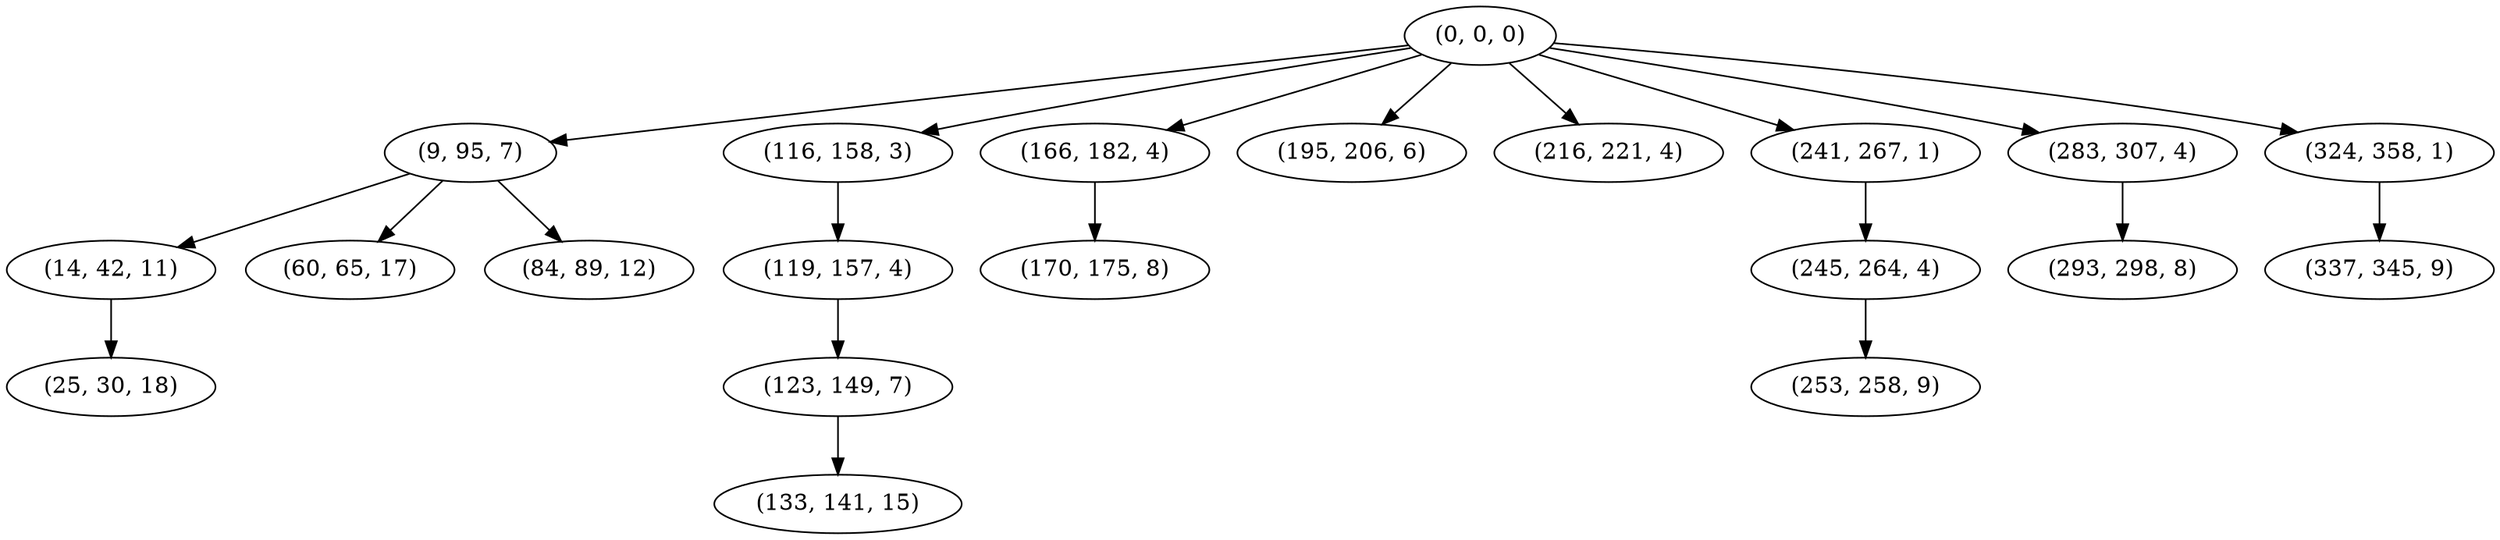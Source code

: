 digraph tree {
    "(0, 0, 0)";
    "(9, 95, 7)";
    "(14, 42, 11)";
    "(25, 30, 18)";
    "(60, 65, 17)";
    "(84, 89, 12)";
    "(116, 158, 3)";
    "(119, 157, 4)";
    "(123, 149, 7)";
    "(133, 141, 15)";
    "(166, 182, 4)";
    "(170, 175, 8)";
    "(195, 206, 6)";
    "(216, 221, 4)";
    "(241, 267, 1)";
    "(245, 264, 4)";
    "(253, 258, 9)";
    "(283, 307, 4)";
    "(293, 298, 8)";
    "(324, 358, 1)";
    "(337, 345, 9)";
    "(0, 0, 0)" -> "(9, 95, 7)";
    "(0, 0, 0)" -> "(116, 158, 3)";
    "(0, 0, 0)" -> "(166, 182, 4)";
    "(0, 0, 0)" -> "(195, 206, 6)";
    "(0, 0, 0)" -> "(216, 221, 4)";
    "(0, 0, 0)" -> "(241, 267, 1)";
    "(0, 0, 0)" -> "(283, 307, 4)";
    "(0, 0, 0)" -> "(324, 358, 1)";
    "(9, 95, 7)" -> "(14, 42, 11)";
    "(9, 95, 7)" -> "(60, 65, 17)";
    "(9, 95, 7)" -> "(84, 89, 12)";
    "(14, 42, 11)" -> "(25, 30, 18)";
    "(116, 158, 3)" -> "(119, 157, 4)";
    "(119, 157, 4)" -> "(123, 149, 7)";
    "(123, 149, 7)" -> "(133, 141, 15)";
    "(166, 182, 4)" -> "(170, 175, 8)";
    "(241, 267, 1)" -> "(245, 264, 4)";
    "(245, 264, 4)" -> "(253, 258, 9)";
    "(283, 307, 4)" -> "(293, 298, 8)";
    "(324, 358, 1)" -> "(337, 345, 9)";
}
